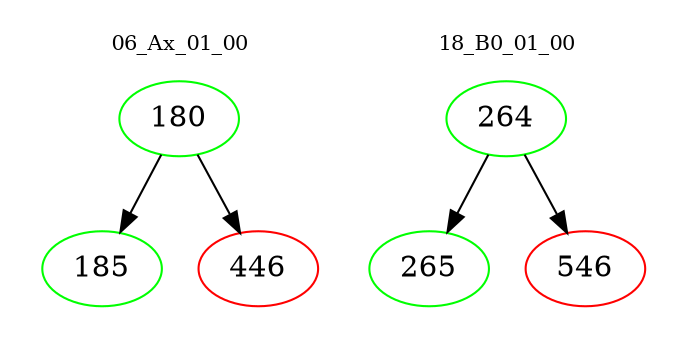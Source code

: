 digraph{
subgraph cluster_0 {
color = white
label = "06_Ax_01_00";
fontsize=10;
T0_180 [label="180", color="green"]
T0_180 -> T0_185 [color="black"]
T0_185 [label="185", color="green"]
T0_180 -> T0_446 [color="black"]
T0_446 [label="446", color="red"]
}
subgraph cluster_1 {
color = white
label = "18_B0_01_00";
fontsize=10;
T1_264 [label="264", color="green"]
T1_264 -> T1_265 [color="black"]
T1_265 [label="265", color="green"]
T1_264 -> T1_546 [color="black"]
T1_546 [label="546", color="red"]
}
}
